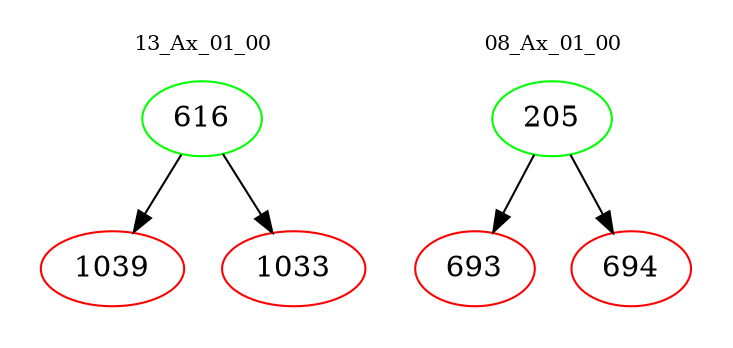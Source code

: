 digraph{
subgraph cluster_0 {
color = white
label = "13_Ax_01_00";
fontsize=10;
T0_616 [label="616", color="green"]
T0_616 -> T0_1039 [color="black"]
T0_1039 [label="1039", color="red"]
T0_616 -> T0_1033 [color="black"]
T0_1033 [label="1033", color="red"]
}
subgraph cluster_1 {
color = white
label = "08_Ax_01_00";
fontsize=10;
T1_205 [label="205", color="green"]
T1_205 -> T1_693 [color="black"]
T1_693 [label="693", color="red"]
T1_205 -> T1_694 [color="black"]
T1_694 [label="694", color="red"]
}
}
